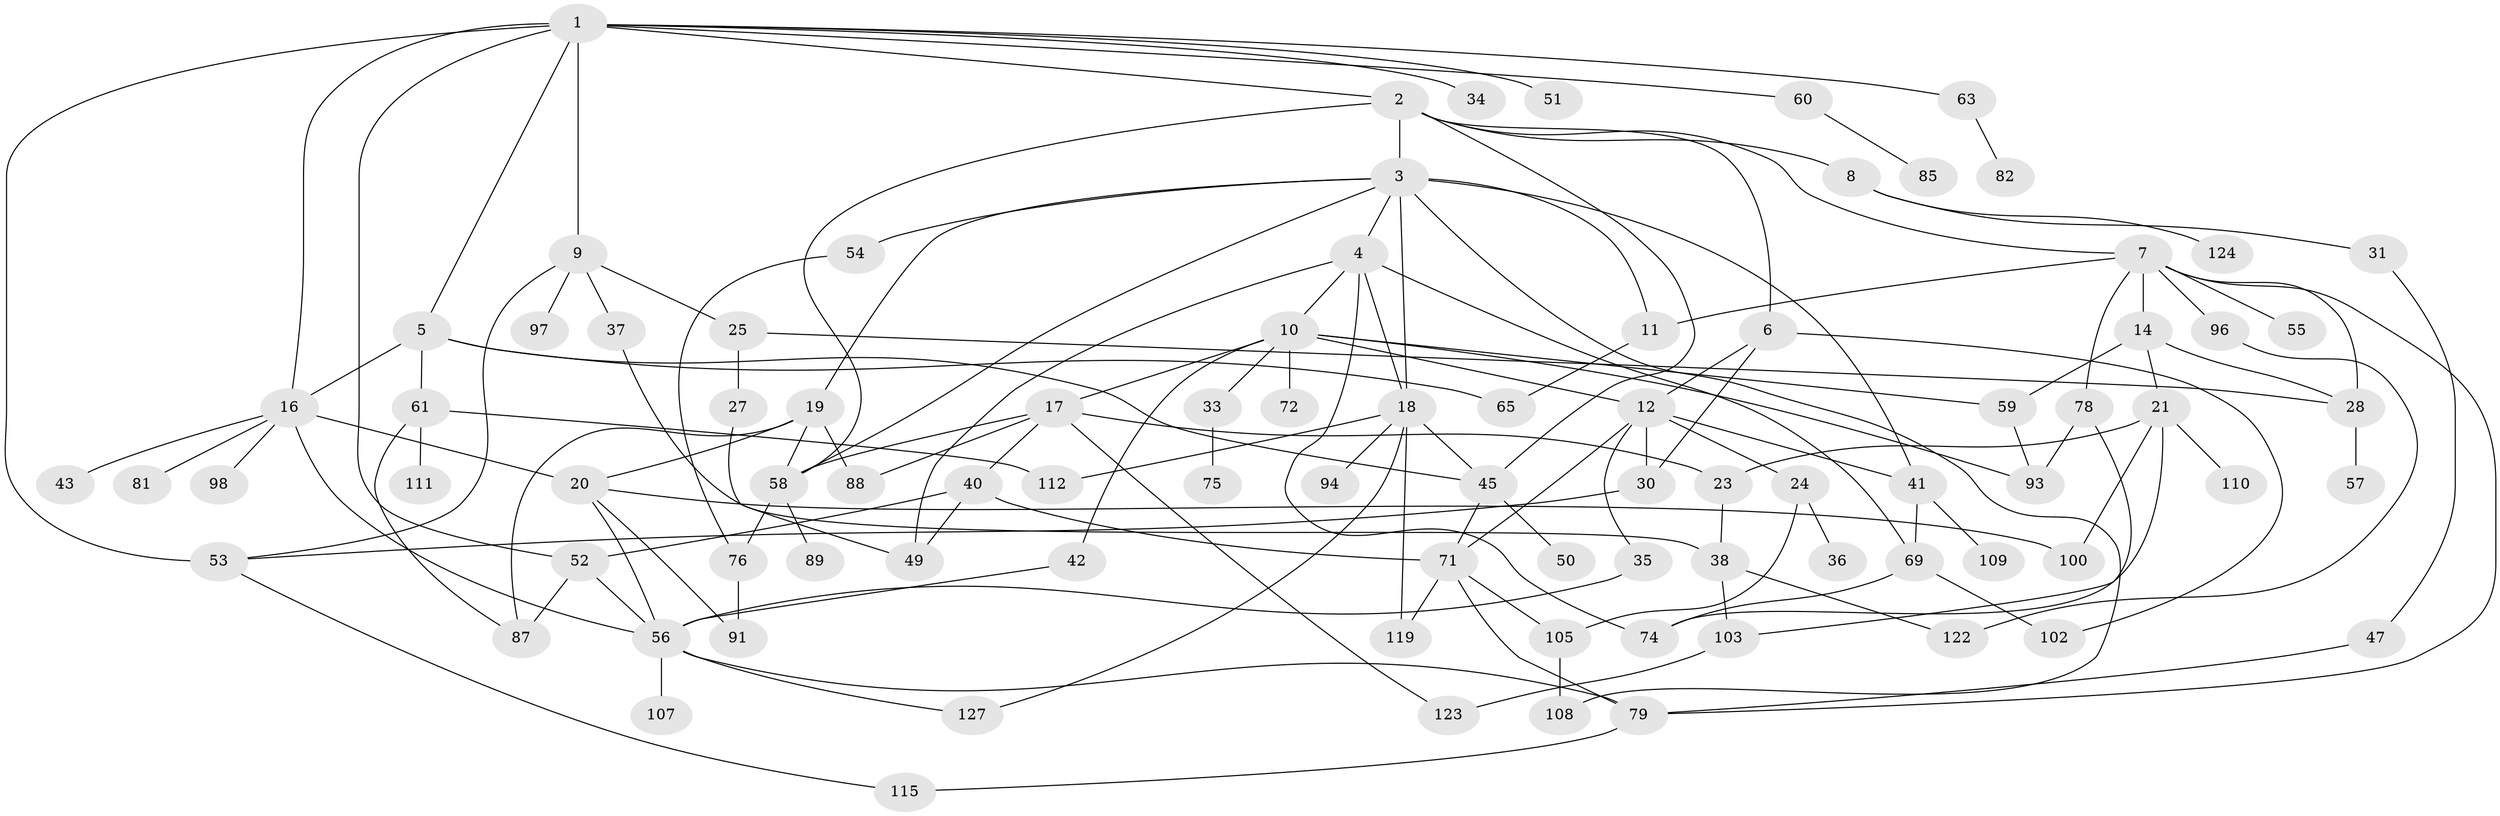 // Generated by graph-tools (version 1.1) at 2025/51/02/27/25 19:51:37]
// undirected, 89 vertices, 141 edges
graph export_dot {
graph [start="1"]
  node [color=gray90,style=filled];
  1 [super="+92"];
  2 [super="+64"];
  3 [super="+39"];
  4 [super="+118"];
  5 [super="+83"];
  6 [super="+29"];
  7 [super="+84"];
  8;
  9;
  10 [super="+32"];
  11 [super="+15"];
  12 [super="+13"];
  14 [super="+125"];
  16 [super="+66"];
  17 [super="+22"];
  18 [super="+106"];
  19 [super="+26"];
  20 [super="+86"];
  21;
  23 [super="+44"];
  24 [super="+80"];
  25;
  27;
  28;
  30 [super="+48"];
  31 [super="+62"];
  33;
  34;
  35;
  36;
  37;
  38 [super="+46"];
  40;
  41 [super="+99"];
  42 [super="+68"];
  43;
  45;
  47;
  49;
  50;
  51 [super="+67"];
  52 [super="+73"];
  53;
  54 [super="+101"];
  55;
  56 [super="+70"];
  57 [super="+95"];
  58 [super="+114"];
  59 [super="+126"];
  60;
  61 [super="+121"];
  63;
  65;
  69 [super="+117"];
  71 [super="+77"];
  72;
  74;
  75;
  76;
  78;
  79 [super="+90"];
  81;
  82 [super="+113"];
  85 [super="+104"];
  87;
  88;
  89 [super="+128"];
  91;
  93 [super="+116"];
  94;
  96;
  97;
  98;
  100;
  102;
  103;
  105;
  107;
  108 [super="+120"];
  109;
  110;
  111;
  112;
  115;
  119;
  122;
  123;
  124;
  127;
  1 -- 2;
  1 -- 5;
  1 -- 9;
  1 -- 16 [weight=2];
  1 -- 34;
  1 -- 51;
  1 -- 60;
  1 -- 63;
  1 -- 52;
  1 -- 53;
  2 -- 3;
  2 -- 6;
  2 -- 7;
  2 -- 8;
  2 -- 58;
  2 -- 45;
  3 -- 4;
  3 -- 18;
  3 -- 19;
  3 -- 54;
  3 -- 11;
  3 -- 58;
  3 -- 41;
  3 -- 108;
  4 -- 10;
  4 -- 69;
  4 -- 18;
  4 -- 49;
  4 -- 74;
  5 -- 61;
  5 -- 65;
  5 -- 45;
  5 -- 16;
  6 -- 12;
  6 -- 102;
  6 -- 30;
  7 -- 11;
  7 -- 14;
  7 -- 55;
  7 -- 78;
  7 -- 96;
  7 -- 28;
  7 -- 79;
  8 -- 31;
  8 -- 124;
  9 -- 25;
  9 -- 37;
  9 -- 53;
  9 -- 97;
  10 -- 17;
  10 -- 33;
  10 -- 72;
  10 -- 12;
  10 -- 42;
  10 -- 93;
  10 -- 59;
  11 -- 65;
  12 -- 30;
  12 -- 35;
  12 -- 71;
  12 -- 24;
  12 -- 41;
  14 -- 21;
  14 -- 59;
  14 -- 28;
  16 -- 43;
  16 -- 98;
  16 -- 20;
  16 -- 81;
  16 -- 56;
  17 -- 40;
  17 -- 123;
  17 -- 88;
  17 -- 58;
  17 -- 23;
  18 -- 45;
  18 -- 94;
  18 -- 119;
  18 -- 112;
  18 -- 127;
  19 -- 20;
  19 -- 88;
  19 -- 58;
  19 -- 87;
  20 -- 56;
  20 -- 100;
  20 -- 91;
  21 -- 74;
  21 -- 100;
  21 -- 110;
  21 -- 23;
  23 -- 38;
  24 -- 36;
  24 -- 105;
  25 -- 27;
  25 -- 28;
  27 -- 49;
  28 -- 57;
  30 -- 53;
  31 -- 47;
  33 -- 75;
  35 -- 56;
  37 -- 38;
  38 -- 122;
  38 -- 103;
  40 -- 49;
  40 -- 52;
  40 -- 71;
  41 -- 109;
  41 -- 69;
  42 -- 56;
  45 -- 50;
  45 -- 71;
  47 -- 79;
  52 -- 56;
  52 -- 87;
  53 -- 115;
  54 -- 76;
  56 -- 79;
  56 -- 127;
  56 -- 107;
  58 -- 76;
  58 -- 89;
  59 -- 93;
  60 -- 85;
  61 -- 111;
  61 -- 112;
  61 -- 87;
  63 -- 82;
  69 -- 74;
  69 -- 102;
  71 -- 105;
  71 -- 119;
  71 -- 79;
  76 -- 91;
  78 -- 103;
  78 -- 93;
  79 -- 115;
  96 -- 122;
  103 -- 123;
  105 -- 108 [weight=2];
}
